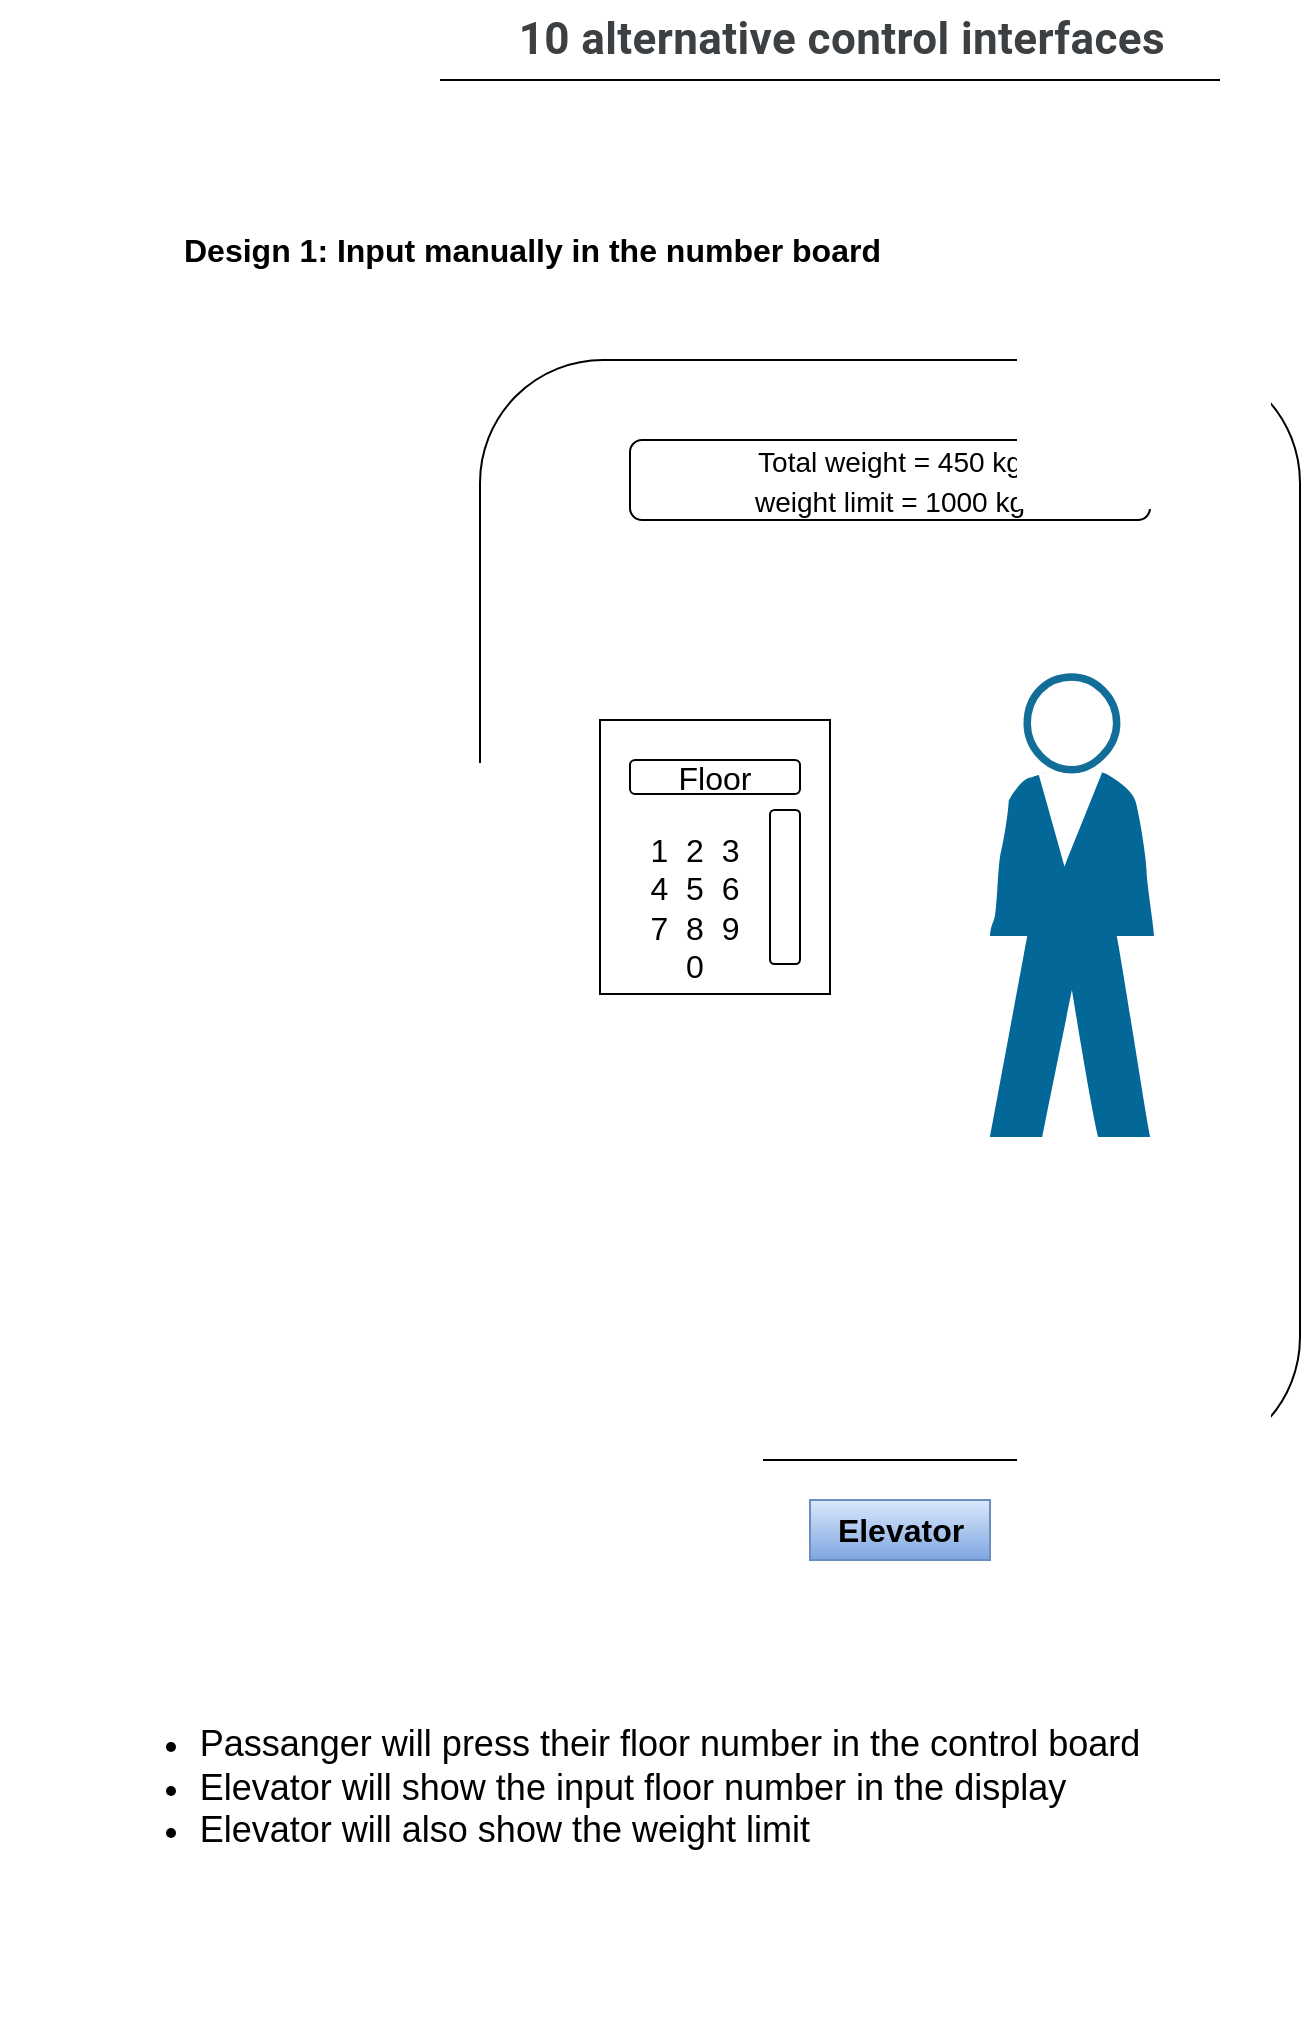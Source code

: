 <mxfile version="21.5.2" type="github" pages="5">
  <diagram name="Page-1" id="HiIG8pIs6fOfm8-EsXFN">
    <mxGraphModel dx="2083" dy="720" grid="1" gridSize="10" guides="1" tooltips="1" connect="1" arrows="1" fold="1" page="1" pageScale="1" pageWidth="827" pageHeight="1169" math="0" shadow="0">
      <root>
        <mxCell id="0" />
        <mxCell id="1" parent="0" />
        <mxCell id="UwCVG1TzcMOPDWrv7JC_-5" value="&lt;span style=&quot;font-style: normal; font-size: 22px;&quot;&gt;&lt;b style=&quot;-webkit-tap-highlight-color: transparent; color: rgb(60, 64, 67); font-family: Roboto, Arial, sans-serif; letter-spacing: 0.2px; text-align: start;&quot;&gt;&lt;span style=&quot;-webkit-tap-highlight-color: transparent;&quot;&gt;10 alternative control interfaces&lt;/span&gt;&lt;/b&gt;&amp;nbsp;&lt;/span&gt;" style="text;strokeColor=none;fillColor=none;html=1;align=center;verticalAlign=middle;whiteSpace=wrap;rounded=0;fontSize=16;fontStyle=2" parent="1" vertex="1">
          <mxGeometry x="219" y="70" width="390" height="40" as="geometry" />
        </mxCell>
        <mxCell id="UwCVG1TzcMOPDWrv7JC_-6" value="&lt;b&gt;Design 1: Input manually in the number board&amp;nbsp;&amp;nbsp;&lt;/b&gt;" style="text;strokeColor=none;fillColor=none;html=1;align=left;verticalAlign=middle;whiteSpace=wrap;rounded=0;fontSize=16;" parent="1" vertex="1">
          <mxGeometry x="80" y="180" width="560" height="30" as="geometry" />
        </mxCell>
        <mxCell id="UwCVG1TzcMOPDWrv7JC_-7" value="" style="endArrow=none;html=1;rounded=0;fontSize=12;startSize=8;endSize=8;curved=1;" parent="1" edge="1">
          <mxGeometry width="50" height="50" relative="1" as="geometry">
            <mxPoint x="210" y="110" as="sourcePoint" />
            <mxPoint x="600" y="110" as="targetPoint" />
            <Array as="points">
              <mxPoint x="600" y="110" />
            </Array>
          </mxGeometry>
        </mxCell>
        <mxCell id="UwCVG1TzcMOPDWrv7JC_-8" value="" style="rounded=1;whiteSpace=wrap;html=1;fontSize=16;" parent="1" vertex="1">
          <mxGeometry x="230" y="250" width="410" height="550" as="geometry" />
        </mxCell>
        <mxCell id="UwCVG1TzcMOPDWrv7JC_-9" value="" style="rounded=0;whiteSpace=wrap;html=1;fontSize=16;" parent="1" vertex="1">
          <mxGeometry x="290" y="430" width="115" height="137" as="geometry" />
        </mxCell>
        <mxCell id="UwCVG1TzcMOPDWrv7JC_-10" value="Floor" style="rounded=1;whiteSpace=wrap;html=1;fontSize=16;" parent="1" vertex="1">
          <mxGeometry x="305" y="450" width="85" height="17" as="geometry" />
        </mxCell>
        <mxCell id="UwCVG1TzcMOPDWrv7JC_-14" value="1&amp;nbsp; 2&amp;nbsp; 3&lt;br&gt;4&amp;nbsp; 5&amp;nbsp; 6&lt;br&gt;7&amp;nbsp; 8&amp;nbsp; 9&lt;br&gt;0" style="text;strokeColor=none;fillColor=none;html=1;align=center;verticalAlign=middle;whiteSpace=wrap;rounded=0;fontSize=16;" parent="1" vertex="1">
          <mxGeometry x="310" y="510" width="55" height="27" as="geometry" />
        </mxCell>
        <mxCell id="UwCVG1TzcMOPDWrv7JC_-16" value="" style="rounded=1;whiteSpace=wrap;html=1;fontSize=16;direction=south;" parent="1" vertex="1">
          <mxGeometry x="375" y="475" width="15" height="77" as="geometry" />
        </mxCell>
        <mxCell id="UwCVG1TzcMOPDWrv7JC_-17" value="&lt;font style=&quot;font-size: 14px;&quot;&gt;Total weight = 450 kg&lt;br&gt;weight limit = 1000 kg&lt;/font&gt;" style="rounded=1;whiteSpace=wrap;html=1;fontSize=16;" parent="1" vertex="1">
          <mxGeometry x="305" y="290" width="260" height="40" as="geometry" />
        </mxCell>
        <mxCell id="UwCVG1TzcMOPDWrv7JC_-18" value="Elevator" style="text;html=1;align=center;verticalAlign=middle;resizable=0;points=[];autosize=1;strokeColor=#6c8ebf;fillColor=#dae8fc;fontSize=16;fontStyle=1;gradientColor=#7ea6e0;" parent="1" vertex="1">
          <mxGeometry x="395" y="820" width="90" height="30" as="geometry" />
        </mxCell>
        <mxCell id="UwCVG1TzcMOPDWrv7JC_-20" value="&lt;ul style=&quot;font-size: 18px;&quot;&gt;&lt;li style=&quot;text-align: left; border-color: var(--border-color);&quot;&gt;Passanger will press their floor number in the control board&lt;/li&gt;&lt;li style=&quot;text-align: left; border-color: var(--border-color);&quot;&gt;Elevator will show the input floor number in the display&lt;/li&gt;&lt;li style=&quot;text-align: left; border-color: var(--border-color);&quot;&gt;Elevator will also show the weight limit&lt;/li&gt;&lt;/ul&gt;" style="text;strokeColor=none;fillColor=none;html=1;align=center;verticalAlign=middle;whiteSpace=wrap;rounded=0;fontSize=16;spacingBottom=5;spacing=5;spacingTop=2;" parent="1" vertex="1">
          <mxGeometry x="-10" y="850" width="630" height="230" as="geometry" />
        </mxCell>
        <mxCell id="ZZQBfvQEcNzK2Dd7oa7U-1" value="" style="shape=mxgraph.cisco.people.standing_man;html=1;pointerEvents=1;dashed=0;fillColor=#036897;strokeColor=#ffffff;strokeWidth=2;verticalLabelPosition=bottom;verticalAlign=top;align=center;outlineConnect=0;" vertex="1" parent="1">
          <mxGeometry x="485" y="408.5" width="82" height="230" as="geometry" />
        </mxCell>
      </root>
    </mxGraphModel>
  </diagram>
  <diagram id="0lyPps8062e5UyxXNfmz" name="Page-2">
    <mxGraphModel dx="1256" dy="720" grid="1" gridSize="10" guides="1" tooltips="1" connect="1" arrows="1" fold="1" page="1" pageScale="1" pageWidth="827" pageHeight="1169" background="#ffffff" math="0" shadow="0">
      <root>
        <mxCell id="0" />
        <mxCell id="1" parent="0" />
        <mxCell id="ypQ1QhTdIpZV5ybxL7Dk-1" value="&lt;b&gt;&lt;font style=&quot;font-size: 17px;&quot;&gt;Design 2: Mobile application based interaction&lt;/font&gt;&lt;/b&gt;" style="text;strokeColor=none;fillColor=none;html=1;align=left;verticalAlign=middle;whiteSpace=wrap;rounded=0;fontSize=16;" vertex="1" parent="1">
          <mxGeometry x="100" y="90" width="520" height="30" as="geometry" />
        </mxCell>
        <mxCell id="ypQ1QhTdIpZV5ybxL7Dk-2" value="" style="rounded=1;whiteSpace=wrap;html=1;fontSize=16;" vertex="1" parent="1">
          <mxGeometry x="150" y="200" width="372" height="504" as="geometry" />
        </mxCell>
        <mxCell id="O6P3ptmaHPN6AN4-BPKn-1" value="" style="rounded=0;whiteSpace=wrap;html=1;fontSize=16;" vertex="1" parent="1">
          <mxGeometry x="230" y="340" width="132" height="144" as="geometry" />
        </mxCell>
        <mxCell id="O6P3ptmaHPN6AN4-BPKn-2" value="Floor" style="rounded=1;whiteSpace=wrap;html=1;fontSize=16;" vertex="1" parent="1">
          <mxGeometry x="245" y="360" width="102" height="24" as="geometry" />
        </mxCell>
        <mxCell id="O6P3ptmaHPN6AN4-BPKn-4" value="&lt;font style=&quot;font-size: 11px;&quot;&gt;Passanger: 10&lt;br&gt;Remaining: 5&lt;br&gt;&lt;/font&gt;" style="rounded=1;whiteSpace=wrap;html=1;fontSize=16;direction=south;align=left;" vertex="1" parent="1">
          <mxGeometry x="242.5" y="390" width="107" height="69" as="geometry" />
        </mxCell>
        <mxCell id="O6P3ptmaHPN6AN4-BPKn-5" value="" style="shape=process;whiteSpace=wrap;html=1;backgroundOutline=1;fontSize=16;direction=south;" vertex="1" parent="1">
          <mxGeometry x="610" y="305" width="120" height="225" as="geometry" />
        </mxCell>
        <mxCell id="O6P3ptmaHPN6AN4-BPKn-6" value="&lt;font style=&quot;font-size: 13px;&quot;&gt;Enter floor&lt;/font&gt;" style="rounded=1;whiteSpace=wrap;html=1;fontSize=16;" vertex="1" parent="1">
          <mxGeometry x="625" y="355" width="92" height="34" as="geometry" />
        </mxCell>
        <mxCell id="6sOKIYIfvrhEt9iZSOb1-1" value="1&amp;nbsp; 2&amp;nbsp; 3&lt;br&gt;4&amp;nbsp; 5&amp;nbsp; 6&lt;br&gt;7&amp;nbsp; 8&amp;nbsp; 9&lt;br&gt;0" style="text;strokeColor=none;fillColor=none;html=1;align=center;verticalAlign=middle;whiteSpace=wrap;rounded=0;fontSize=16;" vertex="1" parent="1">
          <mxGeometry x="635" y="425" width="72" height="34" as="geometry" />
        </mxCell>
        <mxCell id="odEjD3_rduQlqbcFeMWn-1" value="&lt;font style=&quot;font-size: 14px;&quot;&gt;Total weight = 450 kg&lt;br&gt;weight limit = 1000 kg&lt;/font&gt;" style="rounded=1;whiteSpace=wrap;html=1;fontSize=16;" vertex="1" parent="1">
          <mxGeometry x="200" y="230" width="272" height="44" as="geometry" />
        </mxCell>
        <mxCell id="odEjD3_rduQlqbcFeMWn-2" value="" style="curved=1;endArrow=classic;html=1;rounded=0;fontSize=12;startSize=8;endSize=8;entryX=1.008;entryY=0.306;entryDx=0;entryDy=0;entryPerimeter=0;exitX=0.25;exitY=1;exitDx=0;exitDy=0;" edge="1" parent="1" source="O6P3ptmaHPN6AN4-BPKn-5" target="ypQ1QhTdIpZV5ybxL7Dk-2">
          <mxGeometry width="50" height="50" relative="1" as="geometry">
            <mxPoint x="550" y="395" as="sourcePoint" />
            <mxPoint x="600" y="345" as="targetPoint" />
            <Array as="points">
              <mxPoint x="580" y="363" />
              <mxPoint x="550" y="363" />
            </Array>
          </mxGeometry>
        </mxCell>
        <mxCell id="HzgjheDsYKDTGjMko4AA-1" value="Elevator" style="text;html=1;align=center;verticalAlign=middle;resizable=0;points=[];autosize=1;strokeColor=#6c8ebf;fillColor=#dae8fc;fontSize=16;fontStyle=1;gradientColor=#7ea6e0;" vertex="1" parent="1">
          <mxGeometry x="285" y="720" width="90" height="30" as="geometry" />
        </mxCell>
        <mxCell id="HzgjheDsYKDTGjMko4AA-2" value="Mobile" style="text;html=1;align=center;verticalAlign=middle;resizable=0;points=[];autosize=1;strokeColor=#d6b656;fillColor=#fff2cc;fontSize=16;fontStyle=1;gradientColor=#ffd966;" vertex="1" parent="1">
          <mxGeometry x="637" y="555" width="70" height="30" as="geometry" />
        </mxCell>
        <mxCell id="HzgjheDsYKDTGjMko4AA-3" value="&lt;ul style=&quot;font-size: 18px;&quot;&gt;&lt;li&gt;Passengers will input floor number via mobile&amp;nbsp;&lt;/li&gt;&lt;li&gt;Each Passenger will connect their specific mobile application with the elevator&lt;/li&gt;&lt;li&gt;In the mobile app, elevator details would be shown&amp;nbsp;&lt;/li&gt;&lt;li&gt;There will be wifi service in the elevator&lt;/li&gt;&lt;/ul&gt;" style="text;strokeColor=none;fillColor=none;html=1;align=left;verticalAlign=middle;whiteSpace=wrap;rounded=0;fontSize=16;" vertex="1" parent="1">
          <mxGeometry x="70" y="850" width="710" height="120" as="geometry" />
        </mxCell>
        <mxCell id="HzgjheDsYKDTGjMko4AA-4" value="" style="ellipse;whiteSpace=wrap;html=1;aspect=fixed;fontSize=16;" vertex="1" parent="1">
          <mxGeometry x="659.5" y="509" width="22" height="21" as="geometry" />
        </mxCell>
        <mxCell id="HzgjheDsYKDTGjMko4AA-5" value="" style="triangle;whiteSpace=wrap;html=1;fontSize=16;" vertex="1" parent="1">
          <mxGeometry x="697" y="509" width="10" height="20" as="geometry" />
        </mxCell>
        <mxCell id="HzgjheDsYKDTGjMko4AA-6" value="" style="triangle;whiteSpace=wrap;html=1;fontSize=16;direction=west;" vertex="1" parent="1">
          <mxGeometry x="635" y="509.5" width="11" height="20" as="geometry" />
        </mxCell>
        <mxCell id="HzgjheDsYKDTGjMko4AA-12" value="" style="ellipse;whiteSpace=wrap;html=1;aspect=fixed;fontSize=16;" vertex="1" parent="1">
          <mxGeometry x="665" y="310" width="10" height="10" as="geometry" />
        </mxCell>
        <mxCell id="HzgjheDsYKDTGjMko4AA-13" value="" style="html=1;verticalLabelPosition=bottom;align=center;labelBackgroundColor=#ffffff;verticalAlign=top;strokeWidth=2;strokeColor=#0080F0;shadow=0;dashed=0;shape=mxgraph.ios7.icons.wifi;pointerEvents=1;fontSize=16;" vertex="1" parent="1">
          <mxGeometry x="550" y="319" width="29.7" height="21" as="geometry" />
        </mxCell>
        <mxCell id="HzgjheDsYKDTGjMko4AA-14" value="" style="image;html=1;image=img/lib/clip_art/networking/Wireless_Router_N_128x128.png;fontSize=16;" vertex="1" parent="1">
          <mxGeometry x="482" y="230" width="40" height="35" as="geometry" />
        </mxCell>
        <mxCell id="HzgjheDsYKDTGjMko4AA-15" value="" style="outlineConnect=0;dashed=0;verticalLabelPosition=bottom;verticalAlign=top;align=center;html=1;shape=mxgraph.aws3.internet_gateway;fillColor=#F58534;gradientColor=none;fontSize=16;" vertex="1" parent="1">
          <mxGeometry x="539.85" y="384" width="50" height="48" as="geometry" />
        </mxCell>
      </root>
    </mxGraphModel>
  </diagram>
  <diagram id="9jM0dZDMhXx9hxp5D6Cj" name="Page-3">
    <mxGraphModel dx="1256" dy="720" grid="1" gridSize="10" guides="1" tooltips="1" connect="1" arrows="1" fold="1" page="1" pageScale="1" pageWidth="827" pageHeight="1169" math="0" shadow="0">
      <root>
        <mxCell id="0" />
        <mxCell id="1" parent="0" />
        <mxCell id="RZoFU6tStG2kdW3GfKaE-1" value="&lt;b&gt;&lt;font style=&quot;font-size: 17px;&quot;&gt;Design 3: Voice input based interface&lt;/font&gt;&lt;/b&gt;" style="text;strokeColor=none;fillColor=none;html=1;align=left;verticalAlign=middle;whiteSpace=wrap;rounded=0;fontSize=16;" vertex="1" parent="1">
          <mxGeometry x="100" y="90" width="560" height="30" as="geometry" />
        </mxCell>
        <mxCell id="Bw63LqHutwyDZ7Dj--6x-1" value="" style="rounded=1;whiteSpace=wrap;html=1;fontSize=16;" vertex="1" parent="1">
          <mxGeometry x="220" y="180" width="372" height="504" as="geometry" />
        </mxCell>
        <mxCell id="Bw63LqHutwyDZ7Dj--6x-2" value="" style="rounded=0;whiteSpace=wrap;html=1;fontSize=16;" vertex="1" parent="1">
          <mxGeometry x="430" y="330" width="132" height="144" as="geometry" />
        </mxCell>
        <mxCell id="Bw63LqHutwyDZ7Dj--6x-3" value="Floor" style="rounded=1;whiteSpace=wrap;html=1;fontSize=16;" vertex="1" parent="1">
          <mxGeometry x="445" y="350" width="102" height="24" as="geometry" />
        </mxCell>
        <mxCell id="Bw63LqHutwyDZ7Dj--6x-4" value="&lt;font style=&quot;font-size: 11px;&quot;&gt;Passanger: 10&lt;br&gt;Remaining: 5&lt;br&gt;&lt;/font&gt;" style="rounded=1;whiteSpace=wrap;html=1;fontSize=16;direction=south;align=left;" vertex="1" parent="1">
          <mxGeometry x="470" y="380" width="79.5" height="70" as="geometry" />
        </mxCell>
        <mxCell id="Bw63LqHutwyDZ7Dj--6x-5" value="&lt;font style=&quot;font-size: 14px;&quot;&gt;Total weight = 450 kg&lt;br&gt;weight limit = 1000 kg&lt;/font&gt;" style="rounded=1;whiteSpace=wrap;html=1;fontSize=16;" vertex="1" parent="1">
          <mxGeometry x="260" y="240" width="272" height="44" as="geometry" />
        </mxCell>
        <mxCell id="Bw63LqHutwyDZ7Dj--6x-6" value="Elevator" style="text;html=1;align=center;verticalAlign=middle;resizable=0;points=[];autosize=1;strokeColor=#6c8ebf;fillColor=#dae8fc;fontSize=16;fontStyle=1;gradientColor=#7ea6e0;" vertex="1" parent="1">
          <mxGeometry x="345" y="730" width="90" height="30" as="geometry" />
        </mxCell>
        <mxCell id="Bw63LqHutwyDZ7Dj--6x-9" value="" style="html=1;dashed=0;aspect=fixed;verticalLabelPosition=bottom;verticalAlign=top;align=center;shape=mxgraph.gmdl.voice;strokeColor=#737373;fillColor=#737373;shadow=0;strokeWidth=2;sketch=0;" vertex="1" parent="1">
          <mxGeometry x="445" y="405" width="12" height="20" as="geometry" />
        </mxCell>
        <mxCell id="Bw63LqHutwyDZ7Dj--6x-10" value="" style="shape=image;html=1;verticalAlign=top;verticalLabelPosition=bottom;labelBackgroundColor=#ffffff;imageAspect=0;aspect=fixed;image=https://cdn0.iconfinder.com/data/icons/google-material-design-3-0/48/ic_record_voice_over_48px-128.png;fontColor=#000000;" vertex="1" parent="1">
          <mxGeometry x="270" y="351" width="128" height="128" as="geometry" />
        </mxCell>
        <mxCell id="MjsfPuautzTVQgnhrSFZ-1" value="&lt;ul style=&quot;font-size: 18px;&quot;&gt;&lt;li&gt;Passengers will input floor number by voice&lt;/li&gt;&lt;li&gt;If voice not recognized then there will be a manual input method&lt;/li&gt;&lt;li&gt;There will be a mic in the control panel&lt;/li&gt;&lt;li&gt;The mic will be designed to take voice clearly&lt;/li&gt;&lt;/ul&gt;" style="text;strokeColor=none;fillColor=none;html=1;align=left;verticalAlign=middle;whiteSpace=wrap;rounded=0;fontSize=16;" vertex="1" parent="1">
          <mxGeometry x="140" y="880" width="620" height="100" as="geometry" />
        </mxCell>
      </root>
    </mxGraphModel>
  </diagram>
  <diagram name="Page-4" id="qyQbto69q068sYLG6xO1">
    <mxGraphModel dx="1256" dy="720" grid="1" gridSize="10" guides="1" tooltips="1" connect="1" arrows="1" fold="1" page="1" pageScale="1" pageWidth="827" pageHeight="1169" math="0" shadow="0">
      <root>
        <mxCell id="G-tIq1s4osPKe33ZJI0E-0" />
        <mxCell id="G-tIq1s4osPKe33ZJI0E-1" parent="G-tIq1s4osPKe33ZJI0E-0" />
        <mxCell id="G-tIq1s4osPKe33ZJI0E-2" value="&lt;b&gt;&lt;font style=&quot;font-size: 17px;&quot;&gt;Design 4: Biometric base input system&lt;/font&gt;&lt;/b&gt;" style="text;strokeColor=none;fillColor=none;html=1;align=left;verticalAlign=middle;whiteSpace=wrap;rounded=0;fontSize=16;" vertex="1" parent="G-tIq1s4osPKe33ZJI0E-1">
          <mxGeometry x="100" y="90" width="560" height="30" as="geometry" />
        </mxCell>
        <mxCell id="G-tIq1s4osPKe33ZJI0E-3" value="" style="rounded=1;whiteSpace=wrap;html=1;fontSize=16;" vertex="1" parent="G-tIq1s4osPKe33ZJI0E-1">
          <mxGeometry x="220" y="180" width="372" height="504" as="geometry" />
        </mxCell>
        <mxCell id="G-tIq1s4osPKe33ZJI0E-4" value="" style="rounded=0;whiteSpace=wrap;html=1;fontSize=16;" vertex="1" parent="G-tIq1s4osPKe33ZJI0E-1">
          <mxGeometry x="430" y="330" width="132" height="144" as="geometry" />
        </mxCell>
        <mxCell id="G-tIq1s4osPKe33ZJI0E-5" value="Floor" style="rounded=1;whiteSpace=wrap;html=1;fontSize=16;" vertex="1" parent="G-tIq1s4osPKe33ZJI0E-1">
          <mxGeometry x="445" y="350" width="102" height="24" as="geometry" />
        </mxCell>
        <mxCell id="G-tIq1s4osPKe33ZJI0E-6" value="&lt;font style=&quot;font-size: 11px;&quot;&gt;Your floor is : 18&lt;br&gt;&lt;/font&gt;" style="rounded=1;whiteSpace=wrap;html=1;fontSize=16;direction=south;align=center;" vertex="1" parent="G-tIq1s4osPKe33ZJI0E-1">
          <mxGeometry x="470" y="380" width="79.5" height="70" as="geometry" />
        </mxCell>
        <mxCell id="G-tIq1s4osPKe33ZJI0E-7" value="&lt;font style=&quot;font-size: 14px;&quot;&gt;Total weight = 450 kg&lt;br&gt;weight limit = 1000 kg&lt;/font&gt;" style="rounded=1;whiteSpace=wrap;html=1;fontSize=16;" vertex="1" parent="G-tIq1s4osPKe33ZJI0E-1">
          <mxGeometry x="260" y="240" width="272" height="44" as="geometry" />
        </mxCell>
        <mxCell id="G-tIq1s4osPKe33ZJI0E-8" value="Elevator" style="text;html=1;align=center;verticalAlign=middle;resizable=0;points=[];autosize=1;strokeColor=#6c8ebf;fillColor=#dae8fc;fontSize=16;fontStyle=1;gradientColor=#7ea6e0;" vertex="1" parent="G-tIq1s4osPKe33ZJI0E-1">
          <mxGeometry x="369" y="710" width="90" height="30" as="geometry" />
        </mxCell>
        <mxCell id="G-tIq1s4osPKe33ZJI0E-11" value="&lt;ul style=&quot;font-size: 18px;&quot;&gt;&lt;li&gt;Passengers will input floor number by fingerprint&lt;/li&gt;&lt;li&gt;If fingerprint not recognized then there will be a manual input method&lt;/li&gt;&lt;li&gt;There will be a biometric input section in the control panel&lt;/li&gt;&lt;li&gt;If fingerprint not matched then the elevator will notify that the passenger is outsider&lt;/li&gt;&lt;/ul&gt;" style="text;strokeColor=none;fillColor=none;html=1;align=left;verticalAlign=middle;whiteSpace=wrap;rounded=0;fontSize=16;" vertex="1" parent="G-tIq1s4osPKe33ZJI0E-1">
          <mxGeometry x="140" y="880" width="620" height="100" as="geometry" />
        </mxCell>
        <mxCell id="CyS6TWqC103XPPIVIxt2-0" value="" style="fontColor=#0066CC;verticalAlign=top;verticalLabelPosition=bottom;labelPosition=center;align=center;html=1;outlineConnect=0;fillColor=#CCCCCC;strokeColor=#6881B3;gradientColor=none;gradientDirection=north;strokeWidth=2;shape=mxgraph.networks.biometric_reader;fontSize=16;" vertex="1" parent="G-tIq1s4osPKe33ZJI0E-1">
          <mxGeometry x="388" y="407" width="26" height="50" as="geometry" />
        </mxCell>
        <mxCell id="CyS6TWqC103XPPIVIxt2-1" value="" style="shape=image;html=1;verticalAlign=top;verticalLabelPosition=bottom;labelBackgroundColor=#ffffff;imageAspect=0;aspect=fixed;image=https://cdn1.iconfinder.com/data/icons/systemui/21/fingerprint-128.png;fontSize=16;" vertex="1" parent="G-tIq1s4osPKe33ZJI0E-1">
          <mxGeometry x="427.5" y="392.5" width="45" height="45" as="geometry" />
        </mxCell>
        <mxCell id="CyS6TWqC103XPPIVIxt2-2" value="" style="shape=mxgraph.cisco.people.standing_man;html=1;pointerEvents=1;dashed=0;fillColor=#036897;strokeColor=#ffffff;strokeWidth=2;verticalLabelPosition=bottom;verticalAlign=top;align=center;outlineConnect=0;fontSize=16;" vertex="1" parent="G-tIq1s4osPKe33ZJI0E-1">
          <mxGeometry x="250" y="310" width="110" height="288" as="geometry" />
        </mxCell>
        <mxCell id="CyS6TWqC103XPPIVIxt2-5" value="" style="curved=1;endArrow=classic;html=1;rounded=0;fontSize=12;startSize=8;endSize=8;entryX=0.25;entryY=0;entryDx=0;entryDy=0;" edge="1" parent="G-tIq1s4osPKe33ZJI0E-1" source="CyS6TWqC103XPPIVIxt2-2" target="CyS6TWqC103XPPIVIxt2-1">
          <mxGeometry width="50" height="50" relative="1" as="geometry">
            <mxPoint x="360" y="393" as="sourcePoint" />
            <mxPoint x="390" y="350" as="targetPoint" />
            <Array as="points">
              <mxPoint x="380" y="380" />
              <mxPoint x="400" y="380" />
              <mxPoint x="430" y="380" />
            </Array>
          </mxGeometry>
        </mxCell>
      </root>
    </mxGraphModel>
  </diagram>
  <diagram name="Page-5" id="XC1Fno0X67aLEkhMI_RC">
    <mxGraphModel dx="1256" dy="720" grid="1" gridSize="10" guides="1" tooltips="1" connect="1" arrows="1" fold="1" page="1" pageScale="1" pageWidth="827" pageHeight="1169" math="0" shadow="0">
      <root>
        <mxCell id="BFfCBe7fDbIUT_x_CiYm-0" />
        <mxCell id="BFfCBe7fDbIUT_x_CiYm-1" parent="BFfCBe7fDbIUT_x_CiYm-0" />
        <mxCell id="BFfCBe7fDbIUT_x_CiYm-2" value="&lt;b&gt;&lt;font style=&quot;font-size: 17px;&quot;&gt;Design 4: Biometric base input system&lt;/font&gt;&lt;/b&gt;" style="text;strokeColor=none;fillColor=none;html=1;align=left;verticalAlign=middle;whiteSpace=wrap;rounded=0;fontSize=16;" vertex="1" parent="BFfCBe7fDbIUT_x_CiYm-1">
          <mxGeometry x="100" y="90" width="560" height="30" as="geometry" />
        </mxCell>
        <mxCell id="BFfCBe7fDbIUT_x_CiYm-3" value="" style="rounded=1;whiteSpace=wrap;html=1;fontSize=16;" vertex="1" parent="BFfCBe7fDbIUT_x_CiYm-1">
          <mxGeometry x="220" y="180" width="372" height="504" as="geometry" />
        </mxCell>
        <mxCell id="BFfCBe7fDbIUT_x_CiYm-4" value="" style="rounded=0;whiteSpace=wrap;html=1;fontSize=16;" vertex="1" parent="BFfCBe7fDbIUT_x_CiYm-1">
          <mxGeometry x="430" y="330" width="132" height="144" as="geometry" />
        </mxCell>
        <mxCell id="BFfCBe7fDbIUT_x_CiYm-5" value="Floor" style="rounded=1;whiteSpace=wrap;html=1;fontSize=16;" vertex="1" parent="BFfCBe7fDbIUT_x_CiYm-1">
          <mxGeometry x="445" y="350" width="102" height="24" as="geometry" />
        </mxCell>
        <mxCell id="BFfCBe7fDbIUT_x_CiYm-6" value="&lt;font style=&quot;font-size: 11px;&quot;&gt;Your floor is : 18&lt;br&gt;&lt;/font&gt;" style="rounded=1;whiteSpace=wrap;html=1;fontSize=16;direction=south;align=center;" vertex="1" parent="BFfCBe7fDbIUT_x_CiYm-1">
          <mxGeometry x="470" y="380" width="79.5" height="70" as="geometry" />
        </mxCell>
        <mxCell id="BFfCBe7fDbIUT_x_CiYm-7" value="&lt;font style=&quot;font-size: 14px;&quot;&gt;Total weight = 450 kg&lt;br&gt;weight limit = 1000 kg&lt;/font&gt;" style="rounded=1;whiteSpace=wrap;html=1;fontSize=16;" vertex="1" parent="BFfCBe7fDbIUT_x_CiYm-1">
          <mxGeometry x="260" y="240" width="272" height="44" as="geometry" />
        </mxCell>
        <mxCell id="BFfCBe7fDbIUT_x_CiYm-8" value="Elevator" style="text;html=1;align=center;verticalAlign=middle;resizable=0;points=[];autosize=1;strokeColor=#6c8ebf;fillColor=#dae8fc;fontSize=16;fontStyle=1;gradientColor=#7ea6e0;" vertex="1" parent="BFfCBe7fDbIUT_x_CiYm-1">
          <mxGeometry x="369" y="710" width="90" height="30" as="geometry" />
        </mxCell>
        <mxCell id="BFfCBe7fDbIUT_x_CiYm-9" value="&lt;ul style=&quot;font-size: 18px;&quot;&gt;&lt;li&gt;Passengers will input floor number by fingerprint&lt;/li&gt;&lt;li&gt;If fingerprint not recognized then there will be a manual input method&lt;/li&gt;&lt;li&gt;There will be a biometric input section in the control panel&lt;/li&gt;&lt;li&gt;If fingerprint not matched then the elevator will notify that the passenger is outsider&lt;/li&gt;&lt;/ul&gt;" style="text;strokeColor=none;fillColor=none;html=1;align=left;verticalAlign=middle;whiteSpace=wrap;rounded=0;fontSize=16;" vertex="1" parent="BFfCBe7fDbIUT_x_CiYm-1">
          <mxGeometry x="140" y="880" width="620" height="100" as="geometry" />
        </mxCell>
        <mxCell id="BFfCBe7fDbIUT_x_CiYm-10" value="" style="fontColor=#0066CC;verticalAlign=top;verticalLabelPosition=bottom;labelPosition=center;align=center;html=1;outlineConnect=0;fillColor=#CCCCCC;strokeColor=#6881B3;gradientColor=none;gradientDirection=north;strokeWidth=2;shape=mxgraph.networks.biometric_reader;fontSize=16;" vertex="1" parent="BFfCBe7fDbIUT_x_CiYm-1">
          <mxGeometry x="388" y="407" width="26" height="50" as="geometry" />
        </mxCell>
        <mxCell id="BFfCBe7fDbIUT_x_CiYm-11" value="" style="shape=image;html=1;verticalAlign=top;verticalLabelPosition=bottom;labelBackgroundColor=#ffffff;imageAspect=0;aspect=fixed;image=https://cdn1.iconfinder.com/data/icons/systemui/21/fingerprint-128.png;fontSize=16;" vertex="1" parent="BFfCBe7fDbIUT_x_CiYm-1">
          <mxGeometry x="427.5" y="392.5" width="45" height="45" as="geometry" />
        </mxCell>
        <mxCell id="BFfCBe7fDbIUT_x_CiYm-12" value="" style="shape=mxgraph.cisco.people.standing_man;html=1;pointerEvents=1;dashed=0;fillColor=#036897;strokeColor=#ffffff;strokeWidth=2;verticalLabelPosition=bottom;verticalAlign=top;align=center;outlineConnect=0;fontSize=16;" vertex="1" parent="BFfCBe7fDbIUT_x_CiYm-1">
          <mxGeometry x="250" y="310" width="110" height="288" as="geometry" />
        </mxCell>
        <mxCell id="BFfCBe7fDbIUT_x_CiYm-13" value="" style="curved=1;endArrow=classic;html=1;rounded=0;fontSize=12;startSize=8;endSize=8;entryX=0.25;entryY=0;entryDx=0;entryDy=0;" edge="1" parent="BFfCBe7fDbIUT_x_CiYm-1" source="BFfCBe7fDbIUT_x_CiYm-12" target="BFfCBe7fDbIUT_x_CiYm-11">
          <mxGeometry width="50" height="50" relative="1" as="geometry">
            <mxPoint x="360" y="393" as="sourcePoint" />
            <mxPoint x="390" y="350" as="targetPoint" />
            <Array as="points">
              <mxPoint x="380" y="380" />
              <mxPoint x="400" y="380" />
              <mxPoint x="430" y="380" />
            </Array>
          </mxGeometry>
        </mxCell>
      </root>
    </mxGraphModel>
  </diagram>
</mxfile>
